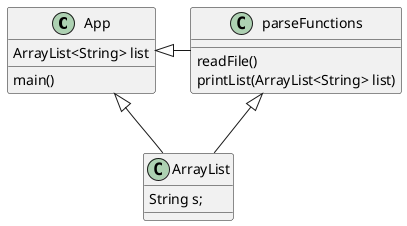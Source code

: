 @startuml
'https://plantuml.com/class-diagram
App <|- parseFunctions
App <|-- ArrayList
parseFunctions <|-- ArrayList
App : main()
App : ArrayList<String> list
parseFunctions : readFile()
parseFunctions : printList(ArrayList<String> list)

class ArrayList{
    String s;
}
@enduml